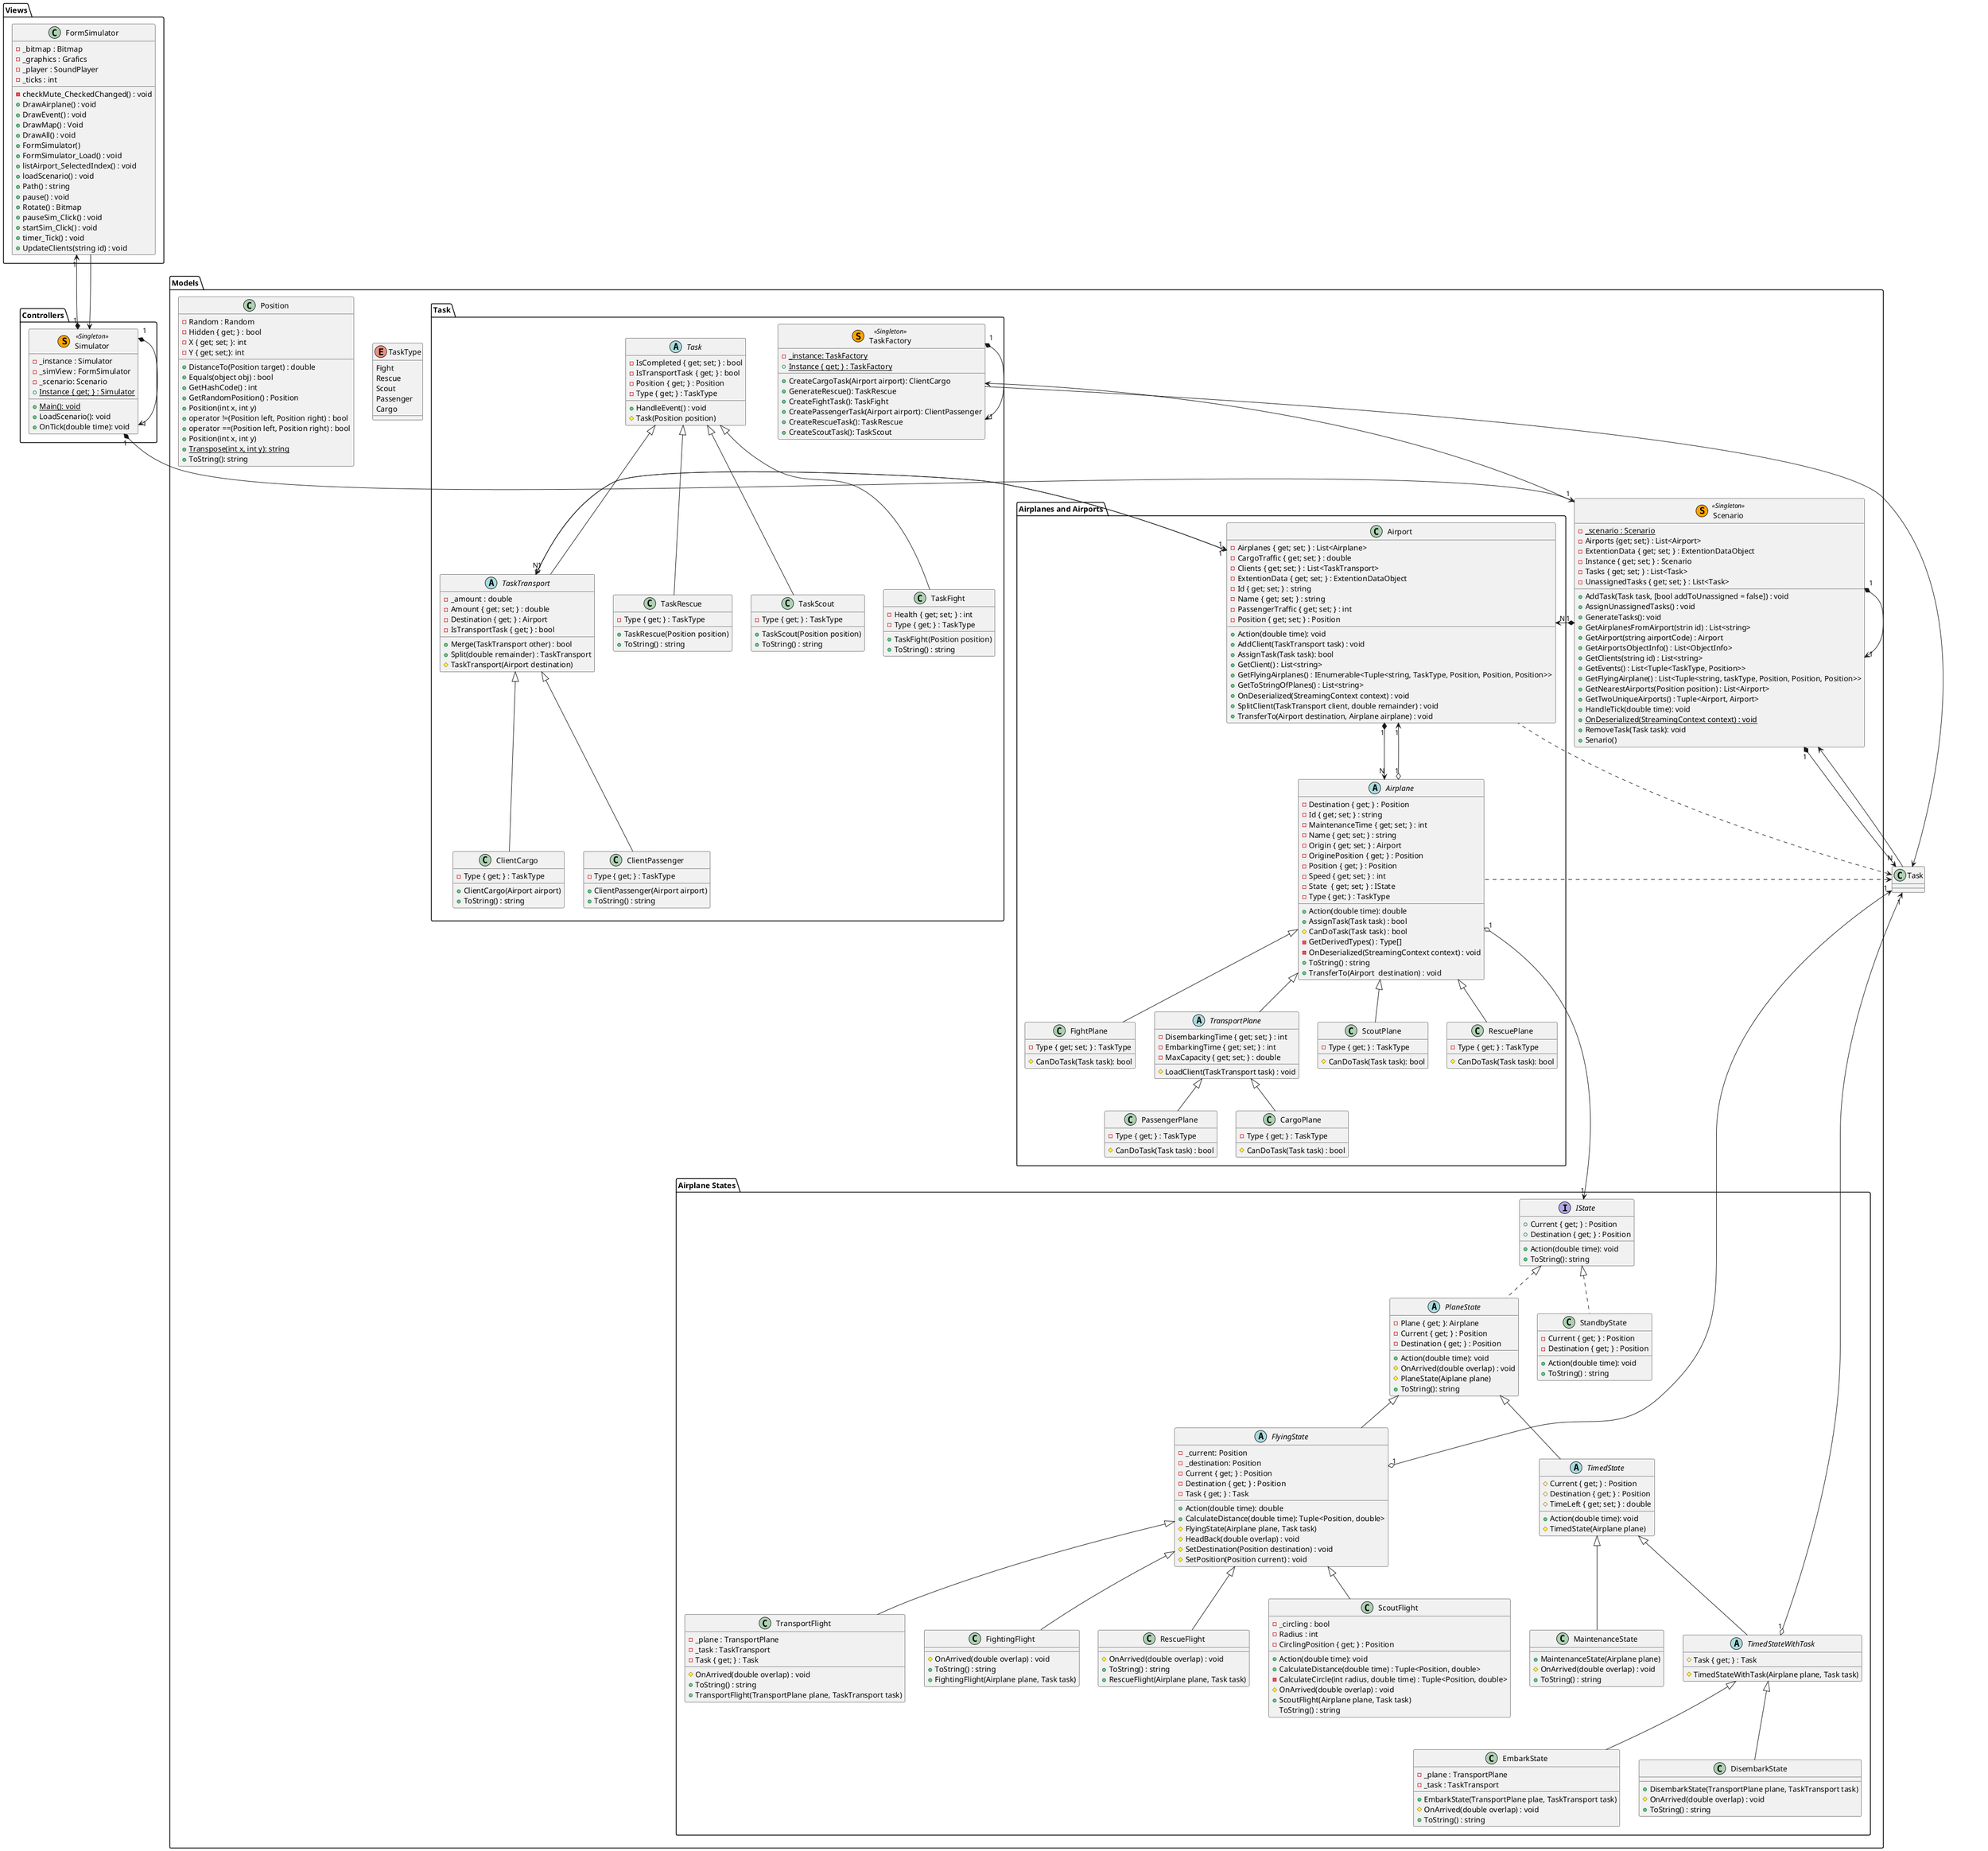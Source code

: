 @startuml


package Models {
    ' ----------------------------------- '
    ' -- Enum                          -- '
    ' Red = Rescue
    ' Yellow = Fires
    ' Blue = Cargo
    ' Green = Passenger
    ' Gray = Observer
    enum TaskType {
    Fight
    Rescue
    Scout
    Passenger
    Cargo
    }

    class Position {
        - Random : Random
        - Hidden { get; } : bool
        - X { get; set; }: int
        - Y { get; set;}: int
        + DistanceTo(Position target) : double
        + Equals(object obj) : bool
        + GetHashCode() : int
        + GetRandomPosition() : Position
        + Position(int x, int y)
        + operator !=(Position left, Position right) : bool
        + operator ==(Position left, Position right) : bool
        + Position(int x, int y)
        + {static} Transpose(int x, int y): string
        + ToString(): string
    }

    class Scenario << (S, Orange) Singleton >> {
        - {static} _scenario : Scenario
        - Airports {get; set;} : List<Airport>
        - ExtentionData { get; set; } : ExtentionDataObject
        - Instance { get; set; } : Scenario
        - Tasks { get; set; } : List<Task>
        - UnassignedTasks { get; set; } : List<Task>
        + AddTask(Task task, [bool addToUnassigned = false]) : void
        + AssignUnassignedTasks() : void
        + GenerateTasks(): void
        + GetAirplanesFromAirport(strin id) : List<string>
        + GetAirport(string airportCode) : Airport
        + GetAirportsObjectInfo() : List<ObjectInfo>
        + GetClients(string id) : List<string>
        + GetEvents() : List<Tuple<TaskType, Position>>
        + GetFlyingAirplane() : List<Tuple<string, taskType, Position, Position, Position>>
        + GetNearestAirports(Position position) : List<Airport>
        + GetTwoUniqueAirports() : Tuple<Airport, Airport>
        + HandleTick(double time): void
        + {static} OnDeserialized(StreamingContext context) : void
        + RemoveTask(Task task): void
        + Senario()
    }
    
    ' -----------------------------------'
    ' -- Airport Management           -- '
    package "Airplanes and Airports" {
        class Airport {
            - Airplanes { get; set; } : List<Airplane>
            - CargoTraffic { get; set; } : double
            - Clients { get; set; } : List<TaskTransport>
            - ExtentionData { get; set; } : ExtentionDataObject
            - Id { get; set; } : string
            - Name { get; set; } : string
            - PassengerTraffic { get; set; } : int
            - Position { get; set; } : Position
            + Action(double time): void
            + AddClient(TaskTransport task) : void
            + AssignTask(Task task): bool
            + GetClient() : List<string>
            + GetFlyingAirplanes() : IEnumerable<Tuple<string, TaskType, Position, Position, Position>>
            + GetToStringOfPlanes() : List<string>
            + OnDeserialized(StreamingContext context) : void
            + SplitClient(TaskTransport client, double remainder) : void
            + TransferTo(Airport destination, Airplane airplane) : void
        }
    
        abstract class Airplane {
            - Destination { get; } : Position
            - Id { get; set; } : string
            - MaintenanceTime { get; set; } : int
            - Name { get; set; } : string
            - Origin { get; set; } : Airport
            - OriginePosition { get; } : Position
            - Position { get; } : Position
            - Speed { get; set; } : int
            - State  { get; set; } : IState
            - Type { get; } : TaskType
            + Action(double time): double
            + AssignTask(Task task) : bool
            # CanDoTask(Task task) : bool
            - GetDerivedTypes() : Type[]
            - OnDeserialized(StreamingContext context) : void
            + ToString() : string
            + TransferTo(Airport  destination) : void
        }

        class FightPlane extends Airplane{
            - Type { get; set; } : TaskType
            # CanDoTask(Task task): bool
        }
        
        abstract class TransportPlane extends Airplane {
            - DisembarkingTime { get; set; } : int
            - EmbarkingTime { get; set; } : int
            - MaxCapacity { get; set; } : double
            # LoadClient(TaskTransport task) : void
        }
        
        class PassengerPlane extends TransportPlane {
            - Type { get; } : TaskType
            # CanDoTask(Task task) : bool
        }
        
        class CargoPlane extends TransportPlane {
            - Type { get; } : TaskType
            # CanDoTask(Task task) : bool
        }
        
        class ScoutPlane extends Airplane{
            - Type { get; } : TaskType
            # CanDoTask(Task task): bool
        }
        
        class RescuePlane extends Airplane{
            - Type { get; } : TaskType
            # CanDoTask(Task task): bool
        }
    }
    
    ' -----------------------------------'
    ' -- Airplane States              -- '
    
    package "Airplane States" {
        interface IState {
            + Current { get; } : Position
            + Destination { get; } : Position
            + Action(double time): void
            + ToString(): string
        }
        
        abstract class PlaneState implements IState {
            - Plane { get; }: Airplane
            - Current { get; } : Position
            - Destination { get; } : Position
            + Action(double time): void
            # OnArrived(double overlap) : void
            # PlaneState(Aiplane plane)
            + ToString(): string
        }
        
        abstract class FlyingState extends PlaneState {
            - _current: Position
            - _destination: Position
            - Current { get; } : Position
            - Destination { get; } : Position
            - Task { get; } : Task
            + Action(double time): double
            + CalculateDistance(double time): Tuple<Position, double>
            # FlyingState(Airplane plane, Task task)
            # HeadBack(double overlap) : void
            # SetDestination(Position destination) : void
            # SetPosition(Position current) : void
        }
        
        class StandbyState implements IState {
            - Current { get; } : Position
            - Destination { get; } : Position
            + Action(double time): void
            + ToString() : string
        }
        
        abstract TimedState extends PlaneState{
            # Current { get; } : Position
            # Destination { get; } : Position
            # TimeLeft { get; set; } : double
            + Action(double time): void
            # TimedState(Airplane plane)
        }
        
        class MaintenanceState extends TimedState {
            + MaintenanceState(Airplane plane)
            # OnArrived(double overlap) : void
            + ToString() : string
        }
        
        abstract class TimedStateWithTask extends TimedState {
            # Task { get; } : Task
            # TimedStateWithTask(Airplane plane, Task task)
        }
        
        class EmbarkState extends TimedStateWithTask {
            - _plane : TransportPlane
            - _task : TaskTransport
            + EmbarkState(TransportPlane plae, TaskTransport task)
            # OnArrived(double overlap) : void
            + ToString() : string
        }
        
        class DisembarkState extends TimedStateWithTask {
            + DisembarkState(TransportPlane plane, TaskTransport task)
            # OnArrived(double overlap) : void
            + ToString() : string
        }
        
        class TransportFlight extends FlyingState {
            - _plane : TransportPlane
            - _task : TaskTransport            
            - Task { get; } : Task
            # OnArrived(double overlap) : void
            + ToString() : string
            + TransportFlight(TransportPlane plane, TaskTransport task)
        }
        
        class FightingFlight extends FlyingState {
            # OnArrived(double overlap) : void
            + ToString() : string
            + FightingFlight(Airplane plane, Task task)
        }
        
        class RescueFlight extends FlyingState {
            # OnArrived(double overlap) : void
            + ToString() : string
            + RescueFlight(Airplane plane, Task task)
        }
        
        class ScoutFlight extends FlyingState {
            - _circling : bool
            - Radius : int
            - CirclingPosition { get; } : Position
            + Action(double time): void
            + CalculateDistance(double time) : Tuple<Position, double>
            - CalculateCircle(int radius, double time) : Tuple<Position, double>
            # OnArrived(double overlap) : void
            + ScoutFlight(Airplane plane, Task task)
            ToString() : string
        }
    }
    
    ' ---------------------------------- '
    ' -- Tasks Management            -- '
    package Task {
        class TaskFactory << (S,orange) Singleton>> {
            - {static} _instance: TaskFactory
            + {static} Instance { get; } : TaskFactory
            + CreateCargoTask(Airport airport): ClientCargo
            + GenerateRescue(): TaskRescue
            + CreateFightTask(): TaskFight
            + CreatePassengerTask(Airport airport): ClientPassenger
            + CreateRescueTask(): TaskRescue
            + CreateScoutTask(): TaskScout
        }

        abstract class Task {
            - IsCompleted { get; set; } : bool
            - IsTransportTask { get; } : bool
            - Position { get; } : Position
            - Type { get; } : TaskType
            + HandleEvent() : void
            # Task(Position position)
        }

        abstract class TaskTransport extends Task {
            - _amount : double
            - Amount { get; set; } : double
            - Destination { get; } : Airport
            - IsTransportTask { get; } : bool
            + Merge(TaskTransport other) : bool
            + Split(double remainder) : TaskTransport
            # TaskTransport(Airport destination)
        }

        together {
            class ClientPassenger extends TaskTransport {
                - Type { get; } : TaskType
                + ClientPassenger(Airport airport)
                + ToString() : string
            }

            class ClientCargo extends TaskTransport {
                - Type { get; } : TaskType
                + ClientCargo(Airport airport)
                + ToString() : string
            }
        }

        class TaskRescue extends Task {
            - Type { get; } : TaskType
            + TaskRescue(Position position)
            + ToString() : string
        }

        class TaskScout extends Task {
            - Type { get; } : TaskType
            + TaskScout(Position position)
            + ToString() : string
        }

        class TaskFight extends Task {
            -Health { get; set; } : int
            - Type { get; } : TaskType
            + TaskFight(Position position)
            + ToString() : string
        }
    }
}

package Controllers {
    class Simulator << (S,orange) Singleton>> {
        - _instance : Simulator
        - _simView : FormSimulator
        - _scenario: Scenario
        + {static} Instance { get; } : Simulator 
        + {static} Main(): void
        + LoadScenario(): void
        + OnTick(double time): void
    }
}

package Views {
    class FormSimulator {
        - _bitmap : Bitmap
        - _graphics : Grafics
        - _player : SoundPlayer
        - _ticks : int
        - checkMute_CheckedChanged() : void
        + DrawAirplane() : void
        + DrawEvent() : void
        + DrawMap() : Void
        + DrawAll() : void
        + FormSimulator()
        + FormSimulator_Load() : void
        + listAirport_SelectedIndex() : void
        + loadScenario() : void
        + Path() : string
        + pause() : void
        + Rotate() : Bitmap
        + pauseSim_Click() : void
        + startSim_Click() : void
        + timer_Tick() : void
        + UpdateClients(string id) : void
    }
}

' Relations
' - Global
' -- Controller and View
Simulator "1" *-u-> "1" FormSimulator
FormSimulator -d-> Simulator
' -- Controller and Model
Simulator "1" *--> "1" Scenario
Simulator "1" *-> "1" Simulator

' - Model
' -- Scenario
Scenario -d-> TaskFactory
Scenario "1" *--> "1" Scenario
Scenario "1" *-d-> "N" Task
Scenario "1" *-l-> "N" Airport

' -- Airport
Airport "1" *--> "N" Airplane
Airport "1" o-> "N" TaskTransport

' -- Airplane
Airplane "1" o---d-> "1" IState
Airplane "1" o--> "1" Airport

' -- Tasks
TaskFactory --> Task
TaskFactory "1" *--> "1" TaskFactory

TaskTransport "1" o-> "1" Airport
Task <.. Airport
Task <.. Airplane
Task -u-> Scenario

TimedStateWithTask "1" o-u-> "1" Task
FlyingState "1" o-u-> "1" Task
@enduml